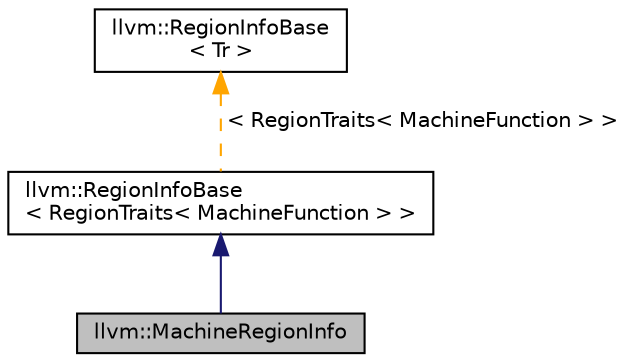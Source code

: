 digraph "llvm::MachineRegionInfo"
{
 // LATEX_PDF_SIZE
  bgcolor="transparent";
  edge [fontname="Helvetica",fontsize="10",labelfontname="Helvetica",labelfontsize="10"];
  node [fontname="Helvetica",fontsize="10",shape=record];
  Node1 [label="llvm::MachineRegionInfo",height=0.2,width=0.4,color="black", fillcolor="grey75", style="filled", fontcolor="black",tooltip=" "];
  Node2 -> Node1 [dir="back",color="midnightblue",fontsize="10",style="solid",fontname="Helvetica"];
  Node2 [label="llvm::RegionInfoBase\l\< RegionTraits\< MachineFunction \> \>",height=0.2,width=0.4,color="black",URL="$classllvm_1_1RegionInfoBase.html",tooltip=" "];
  Node3 -> Node2 [dir="back",color="orange",fontsize="10",style="dashed",label=" \< RegionTraits\< MachineFunction \> \>" ,fontname="Helvetica"];
  Node3 [label="llvm::RegionInfoBase\l\< Tr \>",height=0.2,width=0.4,color="black",URL="$classllvm_1_1RegionInfoBase.html",tooltip="Analysis that detects all canonical Regions."];
}
